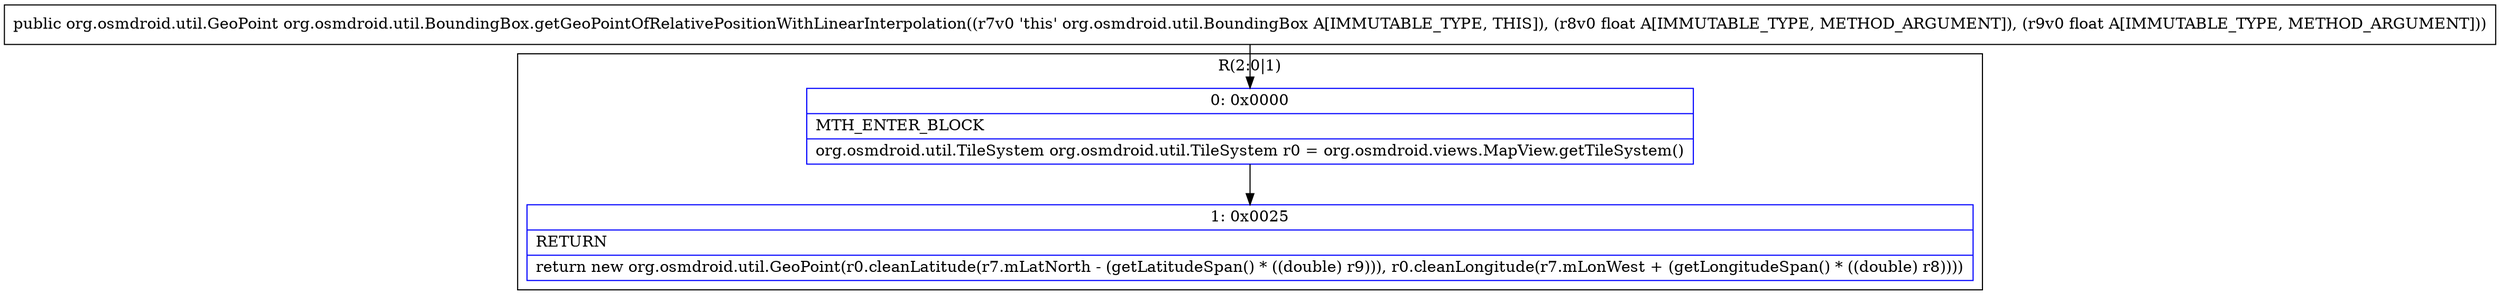 digraph "CFG fororg.osmdroid.util.BoundingBox.getGeoPointOfRelativePositionWithLinearInterpolation(FF)Lorg\/osmdroid\/util\/GeoPoint;" {
subgraph cluster_Region_940553492 {
label = "R(2:0|1)";
node [shape=record,color=blue];
Node_0 [shape=record,label="{0\:\ 0x0000|MTH_ENTER_BLOCK\l|org.osmdroid.util.TileSystem org.osmdroid.util.TileSystem r0 = org.osmdroid.views.MapView.getTileSystem()\l}"];
Node_1 [shape=record,label="{1\:\ 0x0025|RETURN\l|return new org.osmdroid.util.GeoPoint(r0.cleanLatitude(r7.mLatNorth \- (getLatitudeSpan() * ((double) r9))), r0.cleanLongitude(r7.mLonWest + (getLongitudeSpan() * ((double) r8))))\l}"];
}
MethodNode[shape=record,label="{public org.osmdroid.util.GeoPoint org.osmdroid.util.BoundingBox.getGeoPointOfRelativePositionWithLinearInterpolation((r7v0 'this' org.osmdroid.util.BoundingBox A[IMMUTABLE_TYPE, THIS]), (r8v0 float A[IMMUTABLE_TYPE, METHOD_ARGUMENT]), (r9v0 float A[IMMUTABLE_TYPE, METHOD_ARGUMENT])) }"];
MethodNode -> Node_0;
Node_0 -> Node_1;
}

